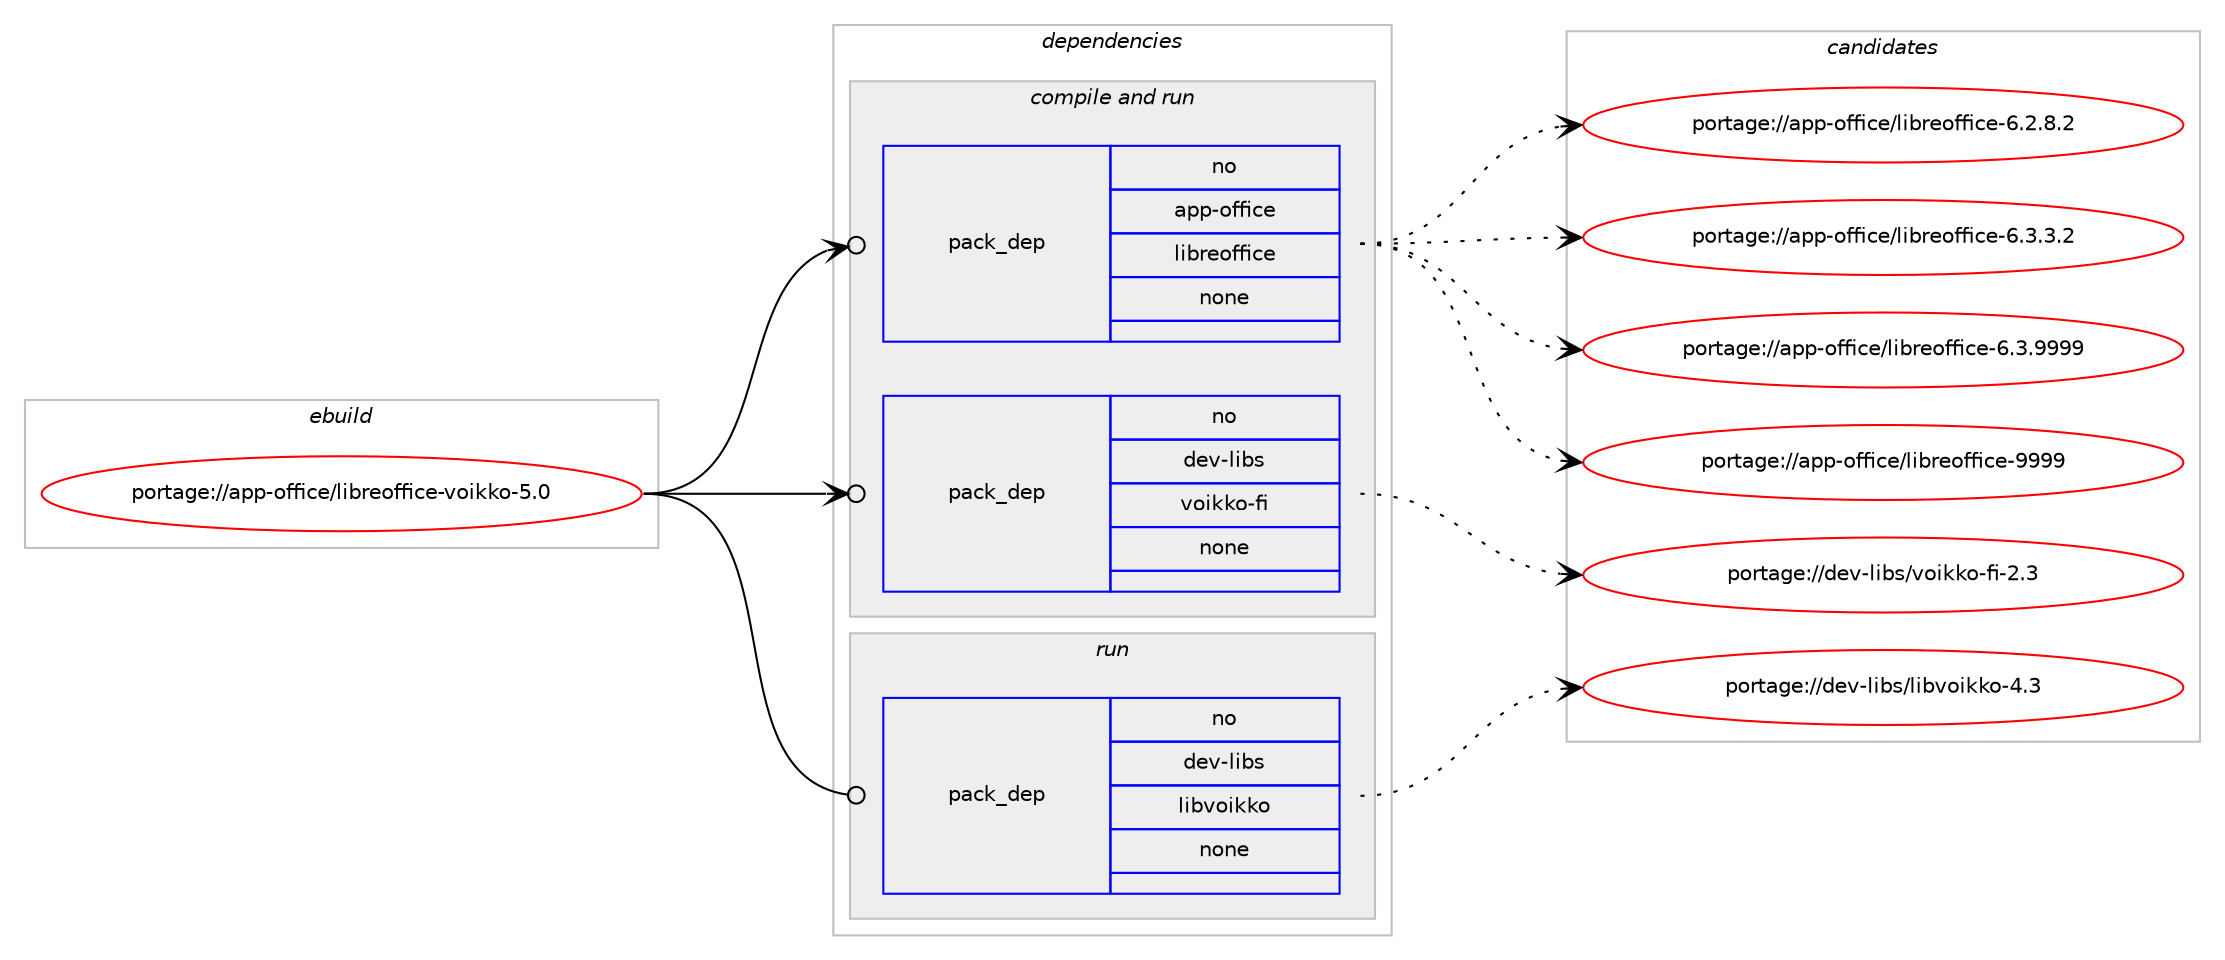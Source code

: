 digraph prolog {

# *************
# Graph options
# *************

newrank=true;
concentrate=true;
compound=true;
graph [rankdir=LR,fontname=Helvetica,fontsize=10,ranksep=1.5];#, ranksep=2.5, nodesep=0.2];
edge  [arrowhead=vee];
node  [fontname=Helvetica,fontsize=10];

# **********
# The ebuild
# **********

subgraph cluster_leftcol {
color=gray;
rank=same;
label=<<i>ebuild</i>>;
id [label="portage://app-office/libreoffice-voikko-5.0", color=red, width=4, href="../app-office/libreoffice-voikko-5.0.svg"];
}

# ****************
# The dependencies
# ****************

subgraph cluster_midcol {
color=gray;
label=<<i>dependencies</i>>;
subgraph cluster_compile {
fillcolor="#eeeeee";
style=filled;
label=<<i>compile</i>>;
}
subgraph cluster_compileandrun {
fillcolor="#eeeeee";
style=filled;
label=<<i>compile and run</i>>;
subgraph pack28879 {
dependency39179 [label=<<TABLE BORDER="0" CELLBORDER="1" CELLSPACING="0" CELLPADDING="4" WIDTH="220"><TR><TD ROWSPAN="6" CELLPADDING="30">pack_dep</TD></TR><TR><TD WIDTH="110">no</TD></TR><TR><TD>app-office</TD></TR><TR><TD>libreoffice</TD></TR><TR><TD>none</TD></TR><TR><TD></TD></TR></TABLE>>, shape=none, color=blue];
}
id:e -> dependency39179:w [weight=20,style="solid",arrowhead="odotvee"];
subgraph pack28880 {
dependency39180 [label=<<TABLE BORDER="0" CELLBORDER="1" CELLSPACING="0" CELLPADDING="4" WIDTH="220"><TR><TD ROWSPAN="6" CELLPADDING="30">pack_dep</TD></TR><TR><TD WIDTH="110">no</TD></TR><TR><TD>dev-libs</TD></TR><TR><TD>voikko-fi</TD></TR><TR><TD>none</TD></TR><TR><TD></TD></TR></TABLE>>, shape=none, color=blue];
}
id:e -> dependency39180:w [weight=20,style="solid",arrowhead="odotvee"];
}
subgraph cluster_run {
fillcolor="#eeeeee";
style=filled;
label=<<i>run</i>>;
subgraph pack28881 {
dependency39181 [label=<<TABLE BORDER="0" CELLBORDER="1" CELLSPACING="0" CELLPADDING="4" WIDTH="220"><TR><TD ROWSPAN="6" CELLPADDING="30">pack_dep</TD></TR><TR><TD WIDTH="110">no</TD></TR><TR><TD>dev-libs</TD></TR><TR><TD>libvoikko</TD></TR><TR><TD>none</TD></TR><TR><TD></TD></TR></TABLE>>, shape=none, color=blue];
}
id:e -> dependency39181:w [weight=20,style="solid",arrowhead="odot"];
}
}

# **************
# The candidates
# **************

subgraph cluster_choices {
rank=same;
color=gray;
label=<<i>candidates</i>>;

subgraph choice28879 {
color=black;
nodesep=1;
choiceportage9711211245111102102105991014710810598114101111102102105991014554465046564650 [label="portage://app-office/libreoffice-6.2.8.2", color=red, width=4,href="../app-office/libreoffice-6.2.8.2.svg"];
choiceportage9711211245111102102105991014710810598114101111102102105991014554465146514650 [label="portage://app-office/libreoffice-6.3.3.2", color=red, width=4,href="../app-office/libreoffice-6.3.3.2.svg"];
choiceportage971121124511110210210599101471081059811410111110210210599101455446514657575757 [label="portage://app-office/libreoffice-6.3.9999", color=red, width=4,href="../app-office/libreoffice-6.3.9999.svg"];
choiceportage9711211245111102102105991014710810598114101111102102105991014557575757 [label="portage://app-office/libreoffice-9999", color=red, width=4,href="../app-office/libreoffice-9999.svg"];
dependency39179:e -> choiceportage9711211245111102102105991014710810598114101111102102105991014554465046564650:w [style=dotted,weight="100"];
dependency39179:e -> choiceportage9711211245111102102105991014710810598114101111102102105991014554465146514650:w [style=dotted,weight="100"];
dependency39179:e -> choiceportage971121124511110210210599101471081059811410111110210210599101455446514657575757:w [style=dotted,weight="100"];
dependency39179:e -> choiceportage9711211245111102102105991014710810598114101111102102105991014557575757:w [style=dotted,weight="100"];
}
subgraph choice28880 {
color=black;
nodesep=1;
choiceportage1001011184510810598115471181111051071071114510210545504651 [label="portage://dev-libs/voikko-fi-2.3", color=red, width=4,href="../dev-libs/voikko-fi-2.3.svg"];
dependency39180:e -> choiceportage1001011184510810598115471181111051071071114510210545504651:w [style=dotted,weight="100"];
}
subgraph choice28881 {
color=black;
nodesep=1;
choiceportage1001011184510810598115471081059811811110510710711145524651 [label="portage://dev-libs/libvoikko-4.3", color=red, width=4,href="../dev-libs/libvoikko-4.3.svg"];
dependency39181:e -> choiceportage1001011184510810598115471081059811811110510710711145524651:w [style=dotted,weight="100"];
}
}

}
